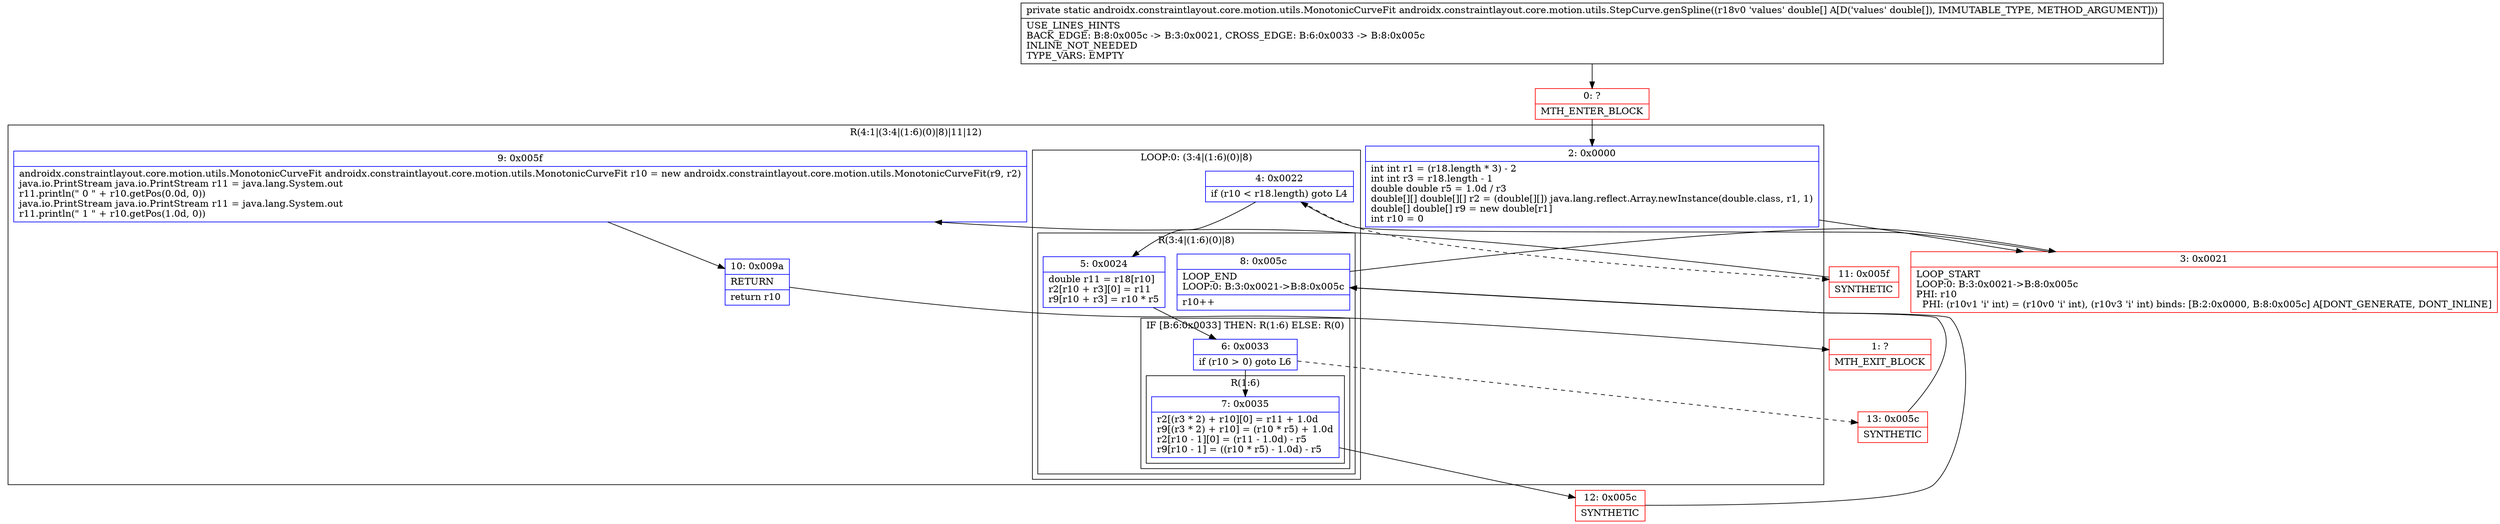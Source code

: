 digraph "CFG forandroidx.constraintlayout.core.motion.utils.StepCurve.genSpline([D)Landroidx\/constraintlayout\/core\/motion\/utils\/MonotonicCurveFit;" {
subgraph cluster_Region_280053470 {
label = "R(4:1|(3:4|(1:6)(0)|8)|11|12)";
node [shape=record,color=blue];
Node_2 [shape=record,label="{2\:\ 0x0000|int int r1 = (r18.length * 3) \- 2\lint int r3 = r18.length \- 1\ldouble double r5 = 1.0d \/ r3\ldouble[][] double[][] r2 = (double[][]) java.lang.reflect.Array.newInstance(double.class, r1, 1)\ldouble[] double[] r9 = new double[r1]\lint r10 = 0\l}"];
subgraph cluster_LoopRegion_1101699605 {
label = "LOOP:0: (3:4|(1:6)(0)|8)";
node [shape=record,color=blue];
Node_4 [shape=record,label="{4\:\ 0x0022|if (r10 \< r18.length) goto L4\l}"];
subgraph cluster_Region_941002451 {
label = "R(3:4|(1:6)(0)|8)";
node [shape=record,color=blue];
Node_5 [shape=record,label="{5\:\ 0x0024|double r11 = r18[r10]\lr2[r10 + r3][0] = r11\lr9[r10 + r3] = r10 * r5\l}"];
subgraph cluster_IfRegion_1530372936 {
label = "IF [B:6:0x0033] THEN: R(1:6) ELSE: R(0)";
node [shape=record,color=blue];
Node_6 [shape=record,label="{6\:\ 0x0033|if (r10 \> 0) goto L6\l}"];
subgraph cluster_Region_1849427244 {
label = "R(1:6)";
node [shape=record,color=blue];
Node_7 [shape=record,label="{7\:\ 0x0035|r2[(r3 * 2) + r10][0] = r11 + 1.0d\lr9[(r3 * 2) + r10] = (r10 * r5) + 1.0d\lr2[r10 \- 1][0] = (r11 \- 1.0d) \- r5\lr9[r10 \- 1] = ((r10 * r5) \- 1.0d) \- r5\l}"];
}
subgraph cluster_Region_1278207814 {
label = "R(0)";
node [shape=record,color=blue];
}
}
Node_8 [shape=record,label="{8\:\ 0x005c|LOOP_END\lLOOP:0: B:3:0x0021\-\>B:8:0x005c\l|r10++\l}"];
}
}
Node_9 [shape=record,label="{9\:\ 0x005f|androidx.constraintlayout.core.motion.utils.MonotonicCurveFit androidx.constraintlayout.core.motion.utils.MonotonicCurveFit r10 = new androidx.constraintlayout.core.motion.utils.MonotonicCurveFit(r9, r2)\ljava.io.PrintStream java.io.PrintStream r11 = java.lang.System.out\lr11.println(\" 0 \" + r10.getPos(0.0d, 0))\ljava.io.PrintStream java.io.PrintStream r11 = java.lang.System.out\lr11.println(\" 1 \" + r10.getPos(1.0d, 0))\l}"];
Node_10 [shape=record,label="{10\:\ 0x009a|RETURN\l|return r10\l}"];
}
Node_0 [shape=record,color=red,label="{0\:\ ?|MTH_ENTER_BLOCK\l}"];
Node_3 [shape=record,color=red,label="{3\:\ 0x0021|LOOP_START\lLOOP:0: B:3:0x0021\-\>B:8:0x005c\lPHI: r10 \l  PHI: (r10v1 'i' int) = (r10v0 'i' int), (r10v3 'i' int) binds: [B:2:0x0000, B:8:0x005c] A[DONT_GENERATE, DONT_INLINE]\l}"];
Node_12 [shape=record,color=red,label="{12\:\ 0x005c|SYNTHETIC\l}"];
Node_13 [shape=record,color=red,label="{13\:\ 0x005c|SYNTHETIC\l}"];
Node_11 [shape=record,color=red,label="{11\:\ 0x005f|SYNTHETIC\l}"];
Node_1 [shape=record,color=red,label="{1\:\ ?|MTH_EXIT_BLOCK\l}"];
MethodNode[shape=record,label="{private static androidx.constraintlayout.core.motion.utils.MonotonicCurveFit androidx.constraintlayout.core.motion.utils.StepCurve.genSpline((r18v0 'values' double[] A[D('values' double[]), IMMUTABLE_TYPE, METHOD_ARGUMENT]))  | USE_LINES_HINTS\lBACK_EDGE: B:8:0x005c \-\> B:3:0x0021, CROSS_EDGE: B:6:0x0033 \-\> B:8:0x005c\lINLINE_NOT_NEEDED\lTYPE_VARS: EMPTY\l}"];
MethodNode -> Node_0;Node_2 -> Node_3;
Node_4 -> Node_5;
Node_4 -> Node_11[style=dashed];
Node_5 -> Node_6;
Node_6 -> Node_7;
Node_6 -> Node_13[style=dashed];
Node_7 -> Node_12;
Node_8 -> Node_3;
Node_9 -> Node_10;
Node_10 -> Node_1;
Node_0 -> Node_2;
Node_3 -> Node_4;
Node_12 -> Node_8;
Node_13 -> Node_8;
Node_11 -> Node_9;
}

